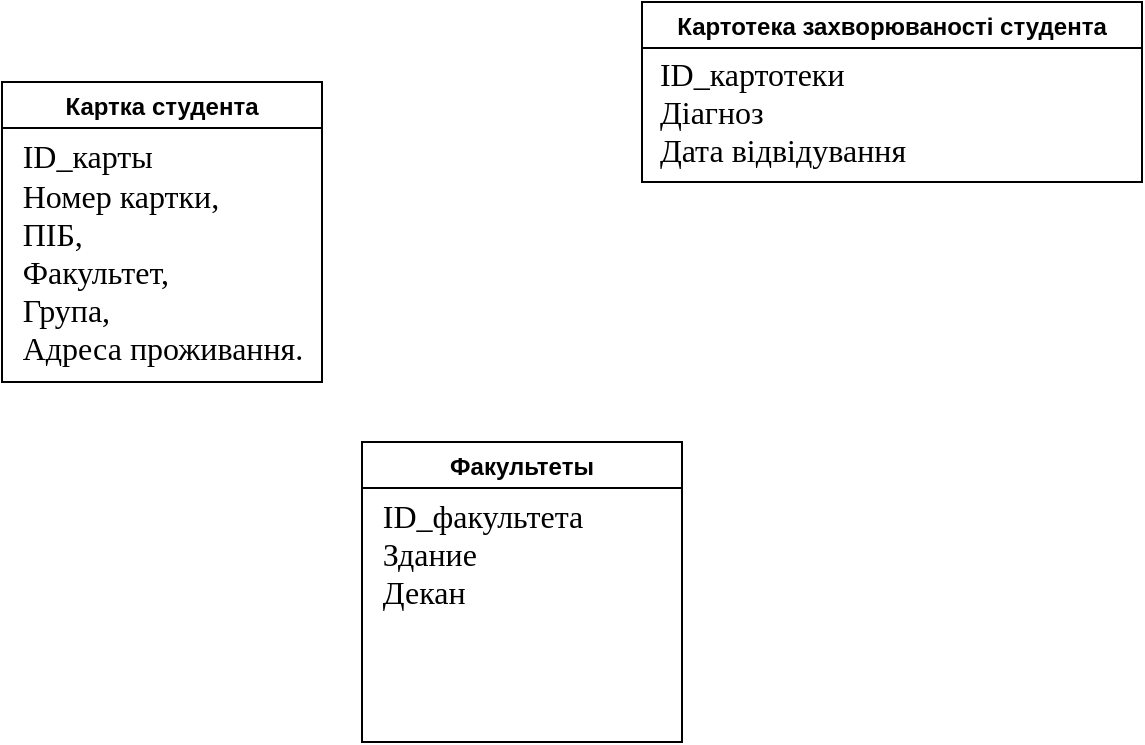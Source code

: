 <mxfile version="13.8.8" type="github">
  <diagram id="fCOkuTRe_GGLlMdsSD-H" name="Page-1">
    <mxGraphModel dx="1038" dy="580" grid="1" gridSize="10" guides="1" tooltips="1" connect="1" arrows="1" fold="1" page="1" pageScale="1" pageWidth="827" pageHeight="1169" math="0" shadow="0">
      <root>
        <mxCell id="0" />
        <mxCell id="1" parent="0" />
        <mxCell id="d3LIjjaVtFVnTmHK92Z4-6" value="Картка студента" style="swimlane;sketch=0;startSize=23;" parent="1" vertex="1">
          <mxGeometry x="110" y="190" width="160" height="150" as="geometry" />
        </mxCell>
        <mxCell id="d3LIjjaVtFVnTmHK92Z4-7" value="&lt;div style=&quot;text-align: left&quot;&gt;&lt;font face=&quot;times new roman&quot;&gt;&lt;span style=&quot;font-size: 16px&quot;&gt;ID_карты&lt;/span&gt;&lt;/font&gt;&lt;/div&gt;&lt;div style=&quot;text-align: left&quot;&gt;&lt;span style=&quot;background-color: transparent ; font-family: &amp;#34;times new roman&amp;#34; ; font-size: 12pt ; text-indent: 35.45pt&quot;&gt;Номер картки,&amp;nbsp;&lt;/span&gt;&lt;/div&gt;&lt;div style=&quot;text-align: left&quot;&gt;&lt;span style=&quot;background-color: transparent ; font-size: 12pt ; text-indent: 35.45pt ; font-family: &amp;#34;times new roman&amp;#34;&quot;&gt;ПІБ,&amp;nbsp;&lt;/span&gt;&lt;/div&gt;&lt;div style=&quot;text-align: left&quot;&gt;&lt;span style=&quot;background-color: transparent ; font-size: 12pt ; text-indent: 35.45pt ; font-family: &amp;#34;times new roman&amp;#34;&quot;&gt;Факультет,&amp;nbsp;&lt;/span&gt;&lt;/div&gt;&lt;div style=&quot;text-align: left&quot;&gt;&lt;span style=&quot;background-color: transparent ; font-size: 12pt ; text-indent: 35.45pt ; font-family: &amp;#34;times new roman&amp;#34;&quot;&gt;Група,&amp;nbsp;&lt;/span&gt;&lt;/div&gt;&lt;div style=&quot;text-align: left&quot;&gt;&lt;span style=&quot;background-color: transparent ; font-size: 12pt ; text-indent: 35.45pt ; font-family: &amp;#34;times new roman&amp;#34;&quot;&gt;Адреса проживання.&lt;/span&gt;&lt;/div&gt;&lt;div style=&quot;text-align: left&quot;&gt;&lt;span style=&quot;background-color: transparent ; font-size: 12pt ; text-indent: 35.45pt ; font-family: &amp;#34;times new roman&amp;#34;&quot;&gt;&lt;br&gt;&lt;/span&gt;&lt;/div&gt;" style="text;html=1;align=center;verticalAlign=middle;resizable=0;points=[];autosize=1;" parent="d3LIjjaVtFVnTmHK92Z4-6" vertex="1">
          <mxGeometry y="40" width="160" height="110" as="geometry" />
        </mxCell>
        <mxCell id="d3LIjjaVtFVnTmHK92Z4-8" value="Картотека захворюваності студента" style="swimlane;sketch=0;startSize=23;" parent="1" vertex="1">
          <mxGeometry x="430" y="150" width="250" height="90" as="geometry" />
        </mxCell>
        <mxCell id="d3LIjjaVtFVnTmHK92Z4-9" value="&lt;div style=&quot;text-align: left&quot;&gt;&lt;span style=&quot;font-family: &amp;#34;times new roman&amp;#34; ; font-size: 16px&quot;&gt;ID_картотеки&lt;/span&gt;&lt;span style=&quot;background-color: transparent ; font-family: &amp;#34;times new roman&amp;#34; ; font-size: 12pt ; text-indent: 35.45pt&quot;&gt;&lt;br&gt;Діагноз&lt;br&gt;Дата відвідування&lt;/span&gt;&lt;br&gt;&lt;/div&gt;" style="text;html=1;align=center;verticalAlign=middle;resizable=0;points=[];autosize=1;" parent="d3LIjjaVtFVnTmHK92Z4-8" vertex="1">
          <mxGeometry y="30" width="140" height="50" as="geometry" />
        </mxCell>
        <mxCell id="d3LIjjaVtFVnTmHK92Z4-10" value="Факультеты" style="swimlane;sketch=0;startSize=23;" parent="1" vertex="1">
          <mxGeometry x="290" y="370" width="160" height="150" as="geometry" />
        </mxCell>
        <mxCell id="d3LIjjaVtFVnTmHK92Z4-11" value="&lt;div style=&quot;text-align: left&quot;&gt;&lt;font face=&quot;times new roman&quot;&gt;&lt;span style=&quot;font-size: 16px&quot;&gt;ID_факультета&lt;/span&gt;&lt;/font&gt;&lt;/div&gt;&lt;div style=&quot;text-align: left&quot;&gt;&lt;font face=&quot;times new roman&quot;&gt;&lt;span style=&quot;font-size: 16px&quot;&gt;Здание&lt;/span&gt;&lt;/font&gt;&lt;/div&gt;&lt;div style=&quot;text-align: left&quot;&gt;&lt;font face=&quot;times new roman&quot;&gt;&lt;span style=&quot;font-size: 16px&quot;&gt;Декан&lt;/span&gt;&lt;/font&gt;&lt;/div&gt;&lt;div style=&quot;text-align: left&quot;&gt;&lt;font face=&quot;times new roman&quot;&gt;&lt;span style=&quot;font-size: 16px&quot;&gt;&lt;br&gt;&lt;/span&gt;&lt;/font&gt;&lt;/div&gt;&lt;div style=&quot;text-align: left&quot;&gt;&lt;span style=&quot;background-color: transparent ; font-size: 12pt ; text-indent: 35.45pt ; font-family: &amp;#34;times new roman&amp;#34;&quot;&gt;&lt;br&gt;&lt;/span&gt;&lt;/div&gt;" style="text;html=1;align=center;verticalAlign=middle;resizable=0;points=[];autosize=1;" parent="d3LIjjaVtFVnTmHK92Z4-10" vertex="1">
          <mxGeometry y="35" width="120" height="80" as="geometry" />
        </mxCell>
      </root>
    </mxGraphModel>
  </diagram>
</mxfile>
